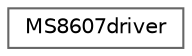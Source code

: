 digraph "Graphical Class Hierarchy"
{
 // LATEX_PDF_SIZE
  bgcolor="transparent";
  edge [fontname=Helvetica,fontsize=10,labelfontname=Helvetica,labelfontsize=10];
  node [fontname=Helvetica,fontsize=10,shape=box,height=0.2,width=0.4];
  rankdir="LR";
  Node0 [label="MS8607driver",height=0.2,width=0.4,color="grey40", fillcolor="white", style="filled",URL="$classMS8607driver.html",tooltip="An implementation of Barometer for the MS8607 barometer."];
}
